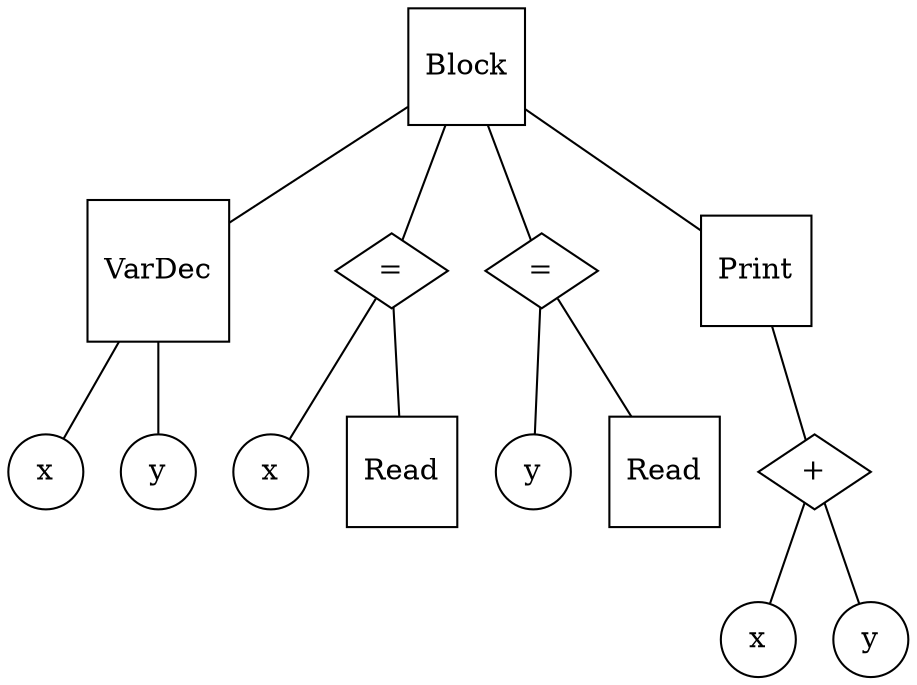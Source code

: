 graph g {
n0 [label = "Block", shape="square"]
n1 [label = "VarDec", shape="square"]
n2 [label = "x", shape="circle"]
n3 [label = "y", shape="circle"]
n4 [label = "x", shape="circle"]
n5 [label = "=", shape="diamond"]
n6 [label = "Read", shape="square"]
n7 [label = "y", shape="circle"]
n8 [label = "=", shape="diamond"]
n9 [label = "Read", shape="square"]
n10 [label = "Print", shape="square"]
n11 [label = "x", shape="circle"]
n12 [label = "+", shape="diamond"]
n13 [label = "y", shape="circle"]

"n1" -- "n2"
"n1" -- "n3"
"n0" -- "n1"
"n5" -- "n4"
"n5" -- "n6"
"n0" -- "n5"
"n8" -- "n7"
"n8" -- "n9"
"n0" -- "n8"
"n12" -- "n11"
"n12" -- "n13"
"n10" -- "n12"
"n0" -- "n10"
}